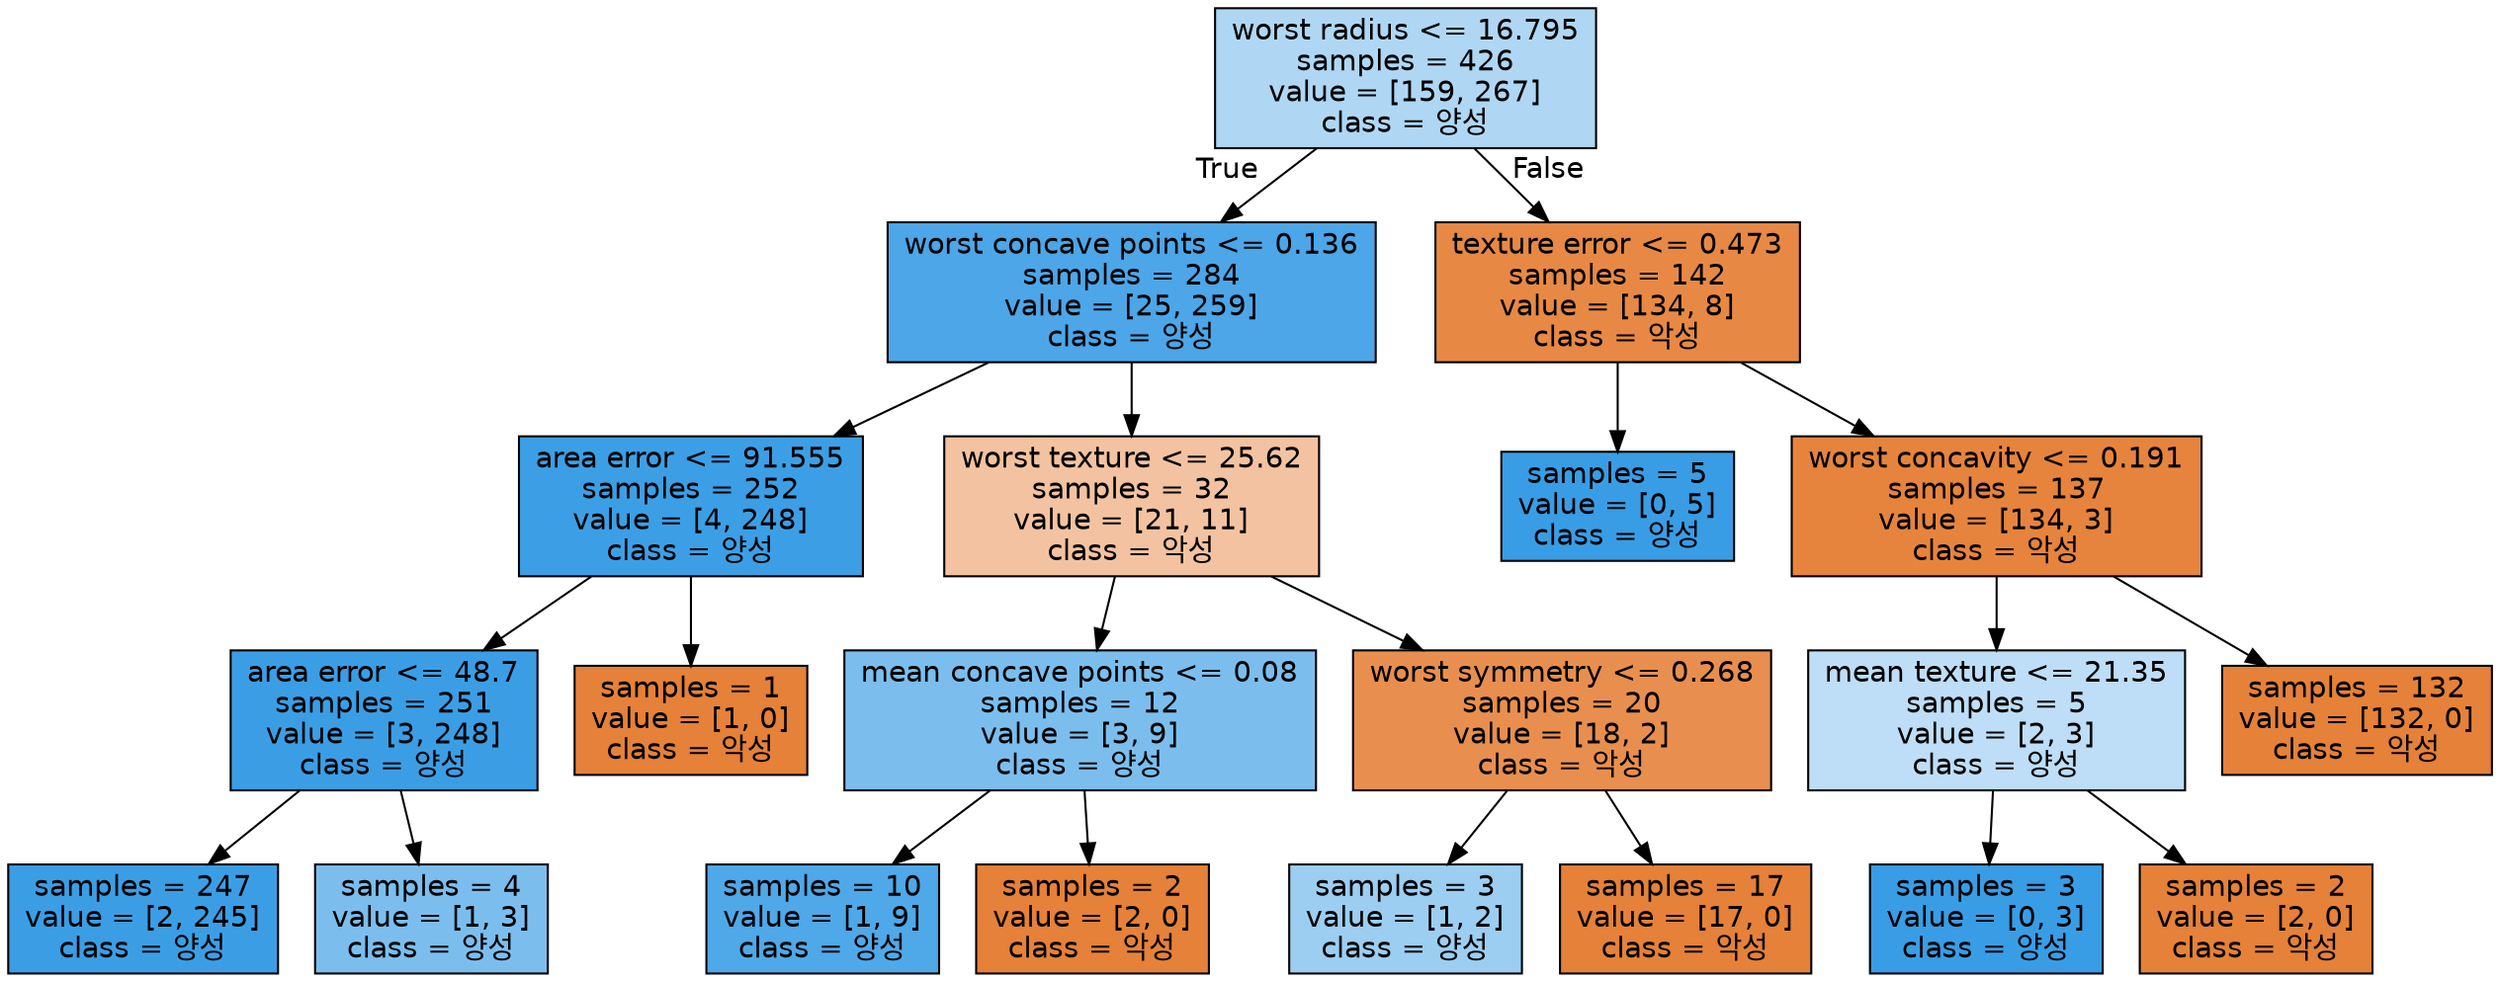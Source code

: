 digraph Tree {
node [shape=box, style="filled", color="black", fontname="helvetica"] ;
edge [fontname="helvetica"] ;
0 [label="worst radius <= 16.795\nsamples = 426\nvalue = [159, 267]\nclass = 양성", fillcolor="#afd7f4"] ;
1 [label="worst concave points <= 0.136\nsamples = 284\nvalue = [25, 259]\nclass = 양성", fillcolor="#4ca6e8"] ;
0 -> 1 [labeldistance=2.5, labelangle=45, headlabel="True"] ;
2 [label="area error <= 91.555\nsamples = 252\nvalue = [4, 248]\nclass = 양성", fillcolor="#3c9fe5"] ;
1 -> 2 ;
3 [label="area error <= 48.7\nsamples = 251\nvalue = [3, 248]\nclass = 양성", fillcolor="#3b9ee5"] ;
2 -> 3 ;
4 [label="samples = 247\nvalue = [2, 245]\nclass = 양성", fillcolor="#3b9ee5"] ;
3 -> 4 ;
5 [label="samples = 4\nvalue = [1, 3]\nclass = 양성", fillcolor="#7bbeee"] ;
3 -> 5 ;
6 [label="samples = 1\nvalue = [1, 0]\nclass = 악성", fillcolor="#e58139"] ;
2 -> 6 ;
7 [label="worst texture <= 25.62\nsamples = 32\nvalue = [21, 11]\nclass = 악성", fillcolor="#f3c3a1"] ;
1 -> 7 ;
8 [label="mean concave points <= 0.08\nsamples = 12\nvalue = [3, 9]\nclass = 양성", fillcolor="#7bbeee"] ;
7 -> 8 ;
9 [label="samples = 10\nvalue = [1, 9]\nclass = 양성", fillcolor="#4fa8e8"] ;
8 -> 9 ;
10 [label="samples = 2\nvalue = [2, 0]\nclass = 악성", fillcolor="#e58139"] ;
8 -> 10 ;
11 [label="worst symmetry <= 0.268\nsamples = 20\nvalue = [18, 2]\nclass = 악성", fillcolor="#e88f4f"] ;
7 -> 11 ;
12 [label="samples = 3\nvalue = [1, 2]\nclass = 양성", fillcolor="#9ccef2"] ;
11 -> 12 ;
13 [label="samples = 17\nvalue = [17, 0]\nclass = 악성", fillcolor="#e58139"] ;
11 -> 13 ;
14 [label="texture error <= 0.473\nsamples = 142\nvalue = [134, 8]\nclass = 악성", fillcolor="#e78945"] ;
0 -> 14 [labeldistance=2.5, labelangle=-45, headlabel="False"] ;
15 [label="samples = 5\nvalue = [0, 5]\nclass = 양성", fillcolor="#399de5"] ;
14 -> 15 ;
16 [label="worst concavity <= 0.191\nsamples = 137\nvalue = [134, 3]\nclass = 악성", fillcolor="#e6843d"] ;
14 -> 16 ;
17 [label="mean texture <= 21.35\nsamples = 5\nvalue = [2, 3]\nclass = 양성", fillcolor="#bddef6"] ;
16 -> 17 ;
18 [label="samples = 3\nvalue = [0, 3]\nclass = 양성", fillcolor="#399de5"] ;
17 -> 18 ;
19 [label="samples = 2\nvalue = [2, 0]\nclass = 악성", fillcolor="#e58139"] ;
17 -> 19 ;
20 [label="samples = 132\nvalue = [132, 0]\nclass = 악성", fillcolor="#e58139"] ;
16 -> 20 ;
}